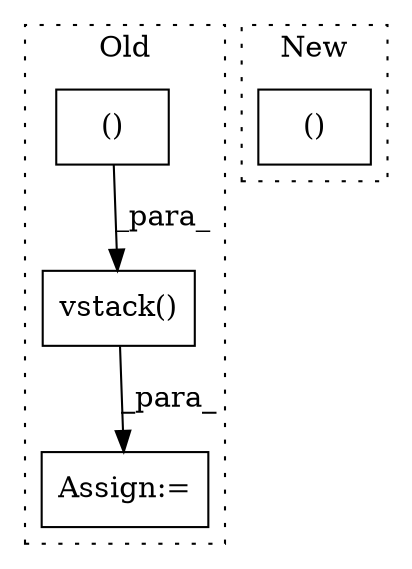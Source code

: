 digraph G {
subgraph cluster0 {
1 [label="vstack()" a="75" s="7246,7302" l="23,1" shape="box"];
3 [label="Assign:=" a="68" s="7243" l="3" shape="box"];
4 [label="()" a="54" s="7279" l="22" shape="box"];
label = "Old";
style="dotted";
}
subgraph cluster1 {
2 [label="()" a="54" s="7447" l="0" shape="box"];
label = "New";
style="dotted";
}
1 -> 3 [label="_para_"];
4 -> 1 [label="_para_"];
}